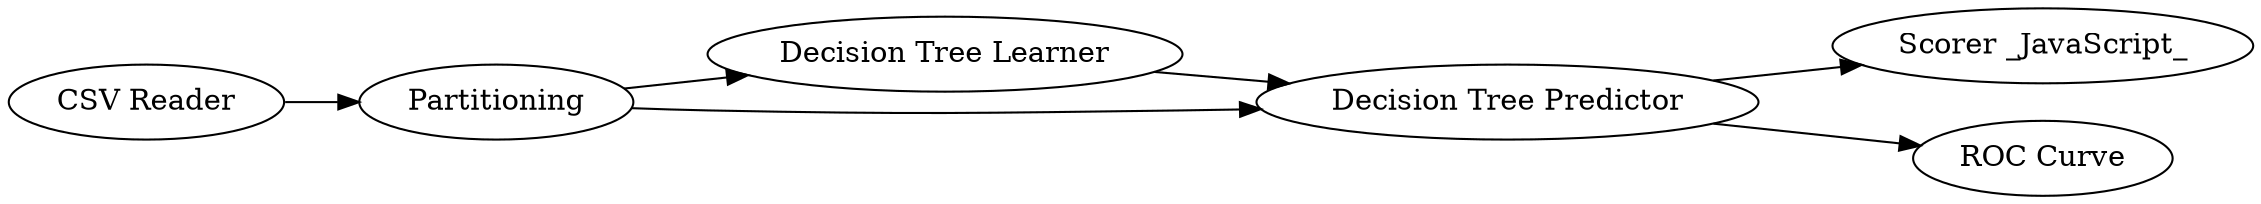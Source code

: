 digraph {
	1 [label=Partitioning]
	2 [label="Decision Tree Learner"]
	3 [label="Decision Tree Predictor"]
	4 [label="Scorer _JavaScript_"]
	5 [label="ROC Curve"]
	6 [label="CSV Reader"]
	1 -> 3
	1 -> 2
	2 -> 3
	3 -> 5
	3 -> 4
	6 -> 1
	rankdir=LR
}
